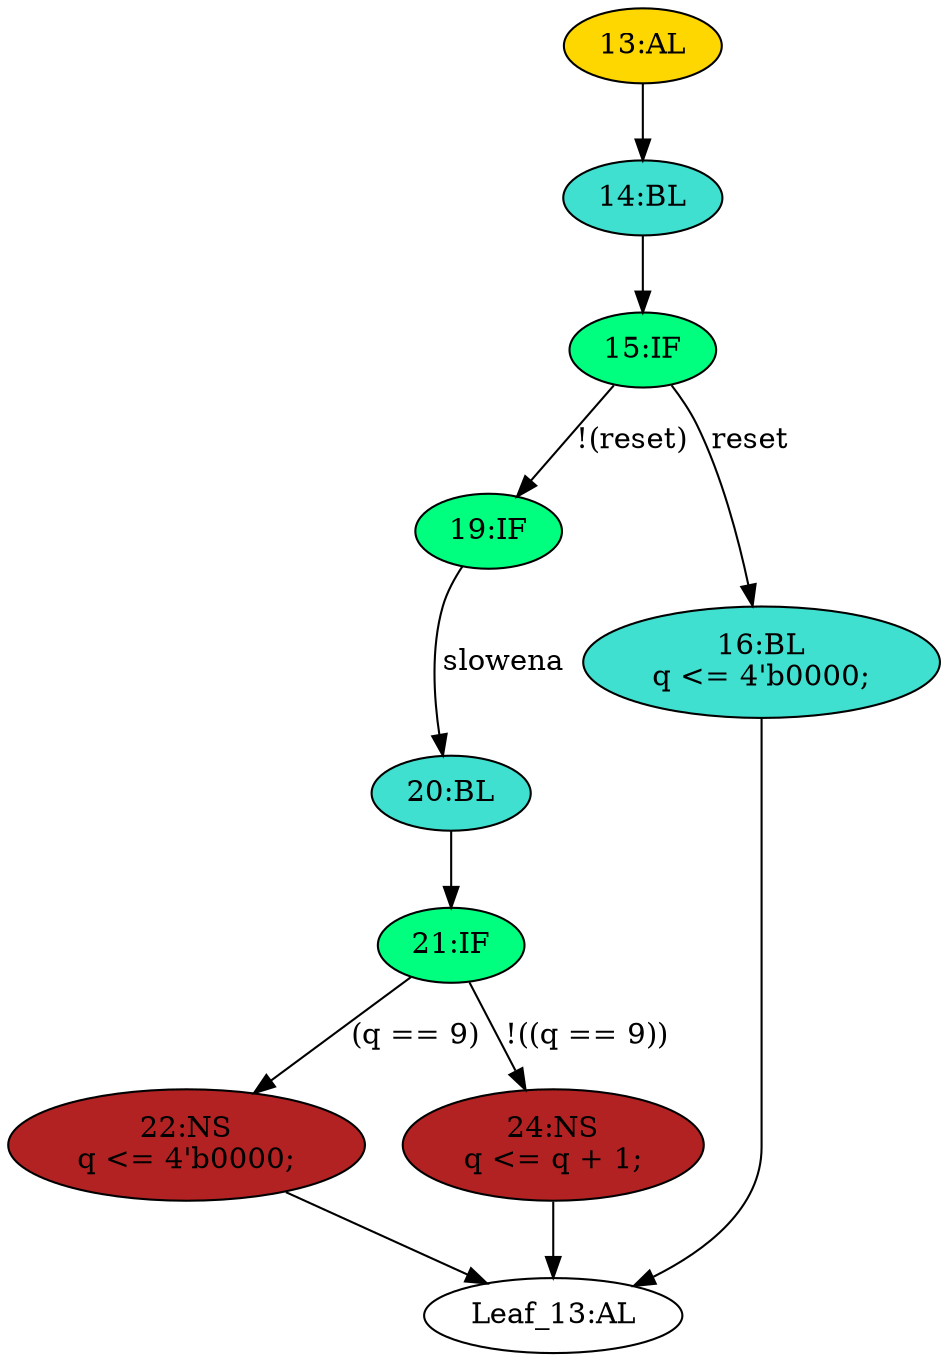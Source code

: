 strict digraph "" {
	node [label="\N"];
	"14:BL"	[ast="<pyverilog.vparser.ast.Block object at 0x7fed9baa1490>",
		fillcolor=turquoise,
		label="14:BL",
		statements="[]",
		style=filled,
		typ=Block];
	"15:IF"	[ast="<pyverilog.vparser.ast.IfStatement object at 0x7fed9baa1590>",
		fillcolor=springgreen,
		label="15:IF",
		statements="[]",
		style=filled,
		typ=IfStatement];
	"14:BL" -> "15:IF"	[cond="[]",
		lineno=None];
	"20:BL"	[ast="<pyverilog.vparser.ast.Block object at 0x7fed9baa1690>",
		fillcolor=turquoise,
		label="20:BL",
		statements="[]",
		style=filled,
		typ=Block];
	"21:IF"	[ast="<pyverilog.vparser.ast.IfStatement object at 0x7fed9baa16d0>",
		fillcolor=springgreen,
		label="21:IF",
		statements="[]",
		style=filled,
		typ=IfStatement];
	"20:BL" -> "21:IF"	[cond="[]",
		lineno=None];
	"19:IF"	[ast="<pyverilog.vparser.ast.IfStatement object at 0x7fed9baa1610>",
		fillcolor=springgreen,
		label="19:IF",
		statements="[]",
		style=filled,
		typ=IfStatement];
	"19:IF" -> "20:BL"	[cond="['slowena']",
		label=slowena,
		lineno=19];
	"22:NS"	[ast="<pyverilog.vparser.ast.NonblockingSubstitution object at 0x7fed9baa1910>",
		fillcolor=firebrick,
		label="22:NS
q <= 4'b0000;",
		statements="[<pyverilog.vparser.ast.NonblockingSubstitution object at 0x7fed9baa1910>]",
		style=filled,
		typ=NonblockingSubstitution];
	"Leaf_13:AL"	[def_var="['q']",
		label="Leaf_13:AL"];
	"22:NS" -> "Leaf_13:AL"	[cond="[]",
		lineno=None];
	"21:IF" -> "22:NS"	[cond="['q']",
		label="(q == 9)",
		lineno=21];
	"24:NS"	[ast="<pyverilog.vparser.ast.NonblockingSubstitution object at 0x7fed9baa1710>",
		fillcolor=firebrick,
		label="24:NS
q <= q + 1;",
		statements="[<pyverilog.vparser.ast.NonblockingSubstitution object at 0x7fed9baa1710>]",
		style=filled,
		typ=NonblockingSubstitution];
	"21:IF" -> "24:NS"	[cond="['q']",
		label="!((q == 9))",
		lineno=21];
	"15:IF" -> "19:IF"	[cond="['reset']",
		label="!(reset)",
		lineno=15];
	"16:BL"	[ast="<pyverilog.vparser.ast.Block object at 0x7fed9baa1b50>",
		fillcolor=turquoise,
		label="16:BL
q <= 4'b0000;",
		statements="[<pyverilog.vparser.ast.NonblockingSubstitution object at 0x7fed9baa1b90>]",
		style=filled,
		typ=Block];
	"15:IF" -> "16:BL"	[cond="['reset']",
		label=reset,
		lineno=15];
	"24:NS" -> "Leaf_13:AL"	[cond="[]",
		lineno=None];
	"13:AL"	[ast="<pyverilog.vparser.ast.Always object at 0x7fed9baa1d90>",
		clk_sens=True,
		fillcolor=gold,
		label="13:AL",
		sens="['clk', 'reset']",
		statements="[]",
		style=filled,
		typ=Always,
		use_var="['reset', 'q', 'slowena']"];
	"13:AL" -> "14:BL"	[cond="[]",
		lineno=None];
	"16:BL" -> "Leaf_13:AL"	[cond="[]",
		lineno=None];
}
